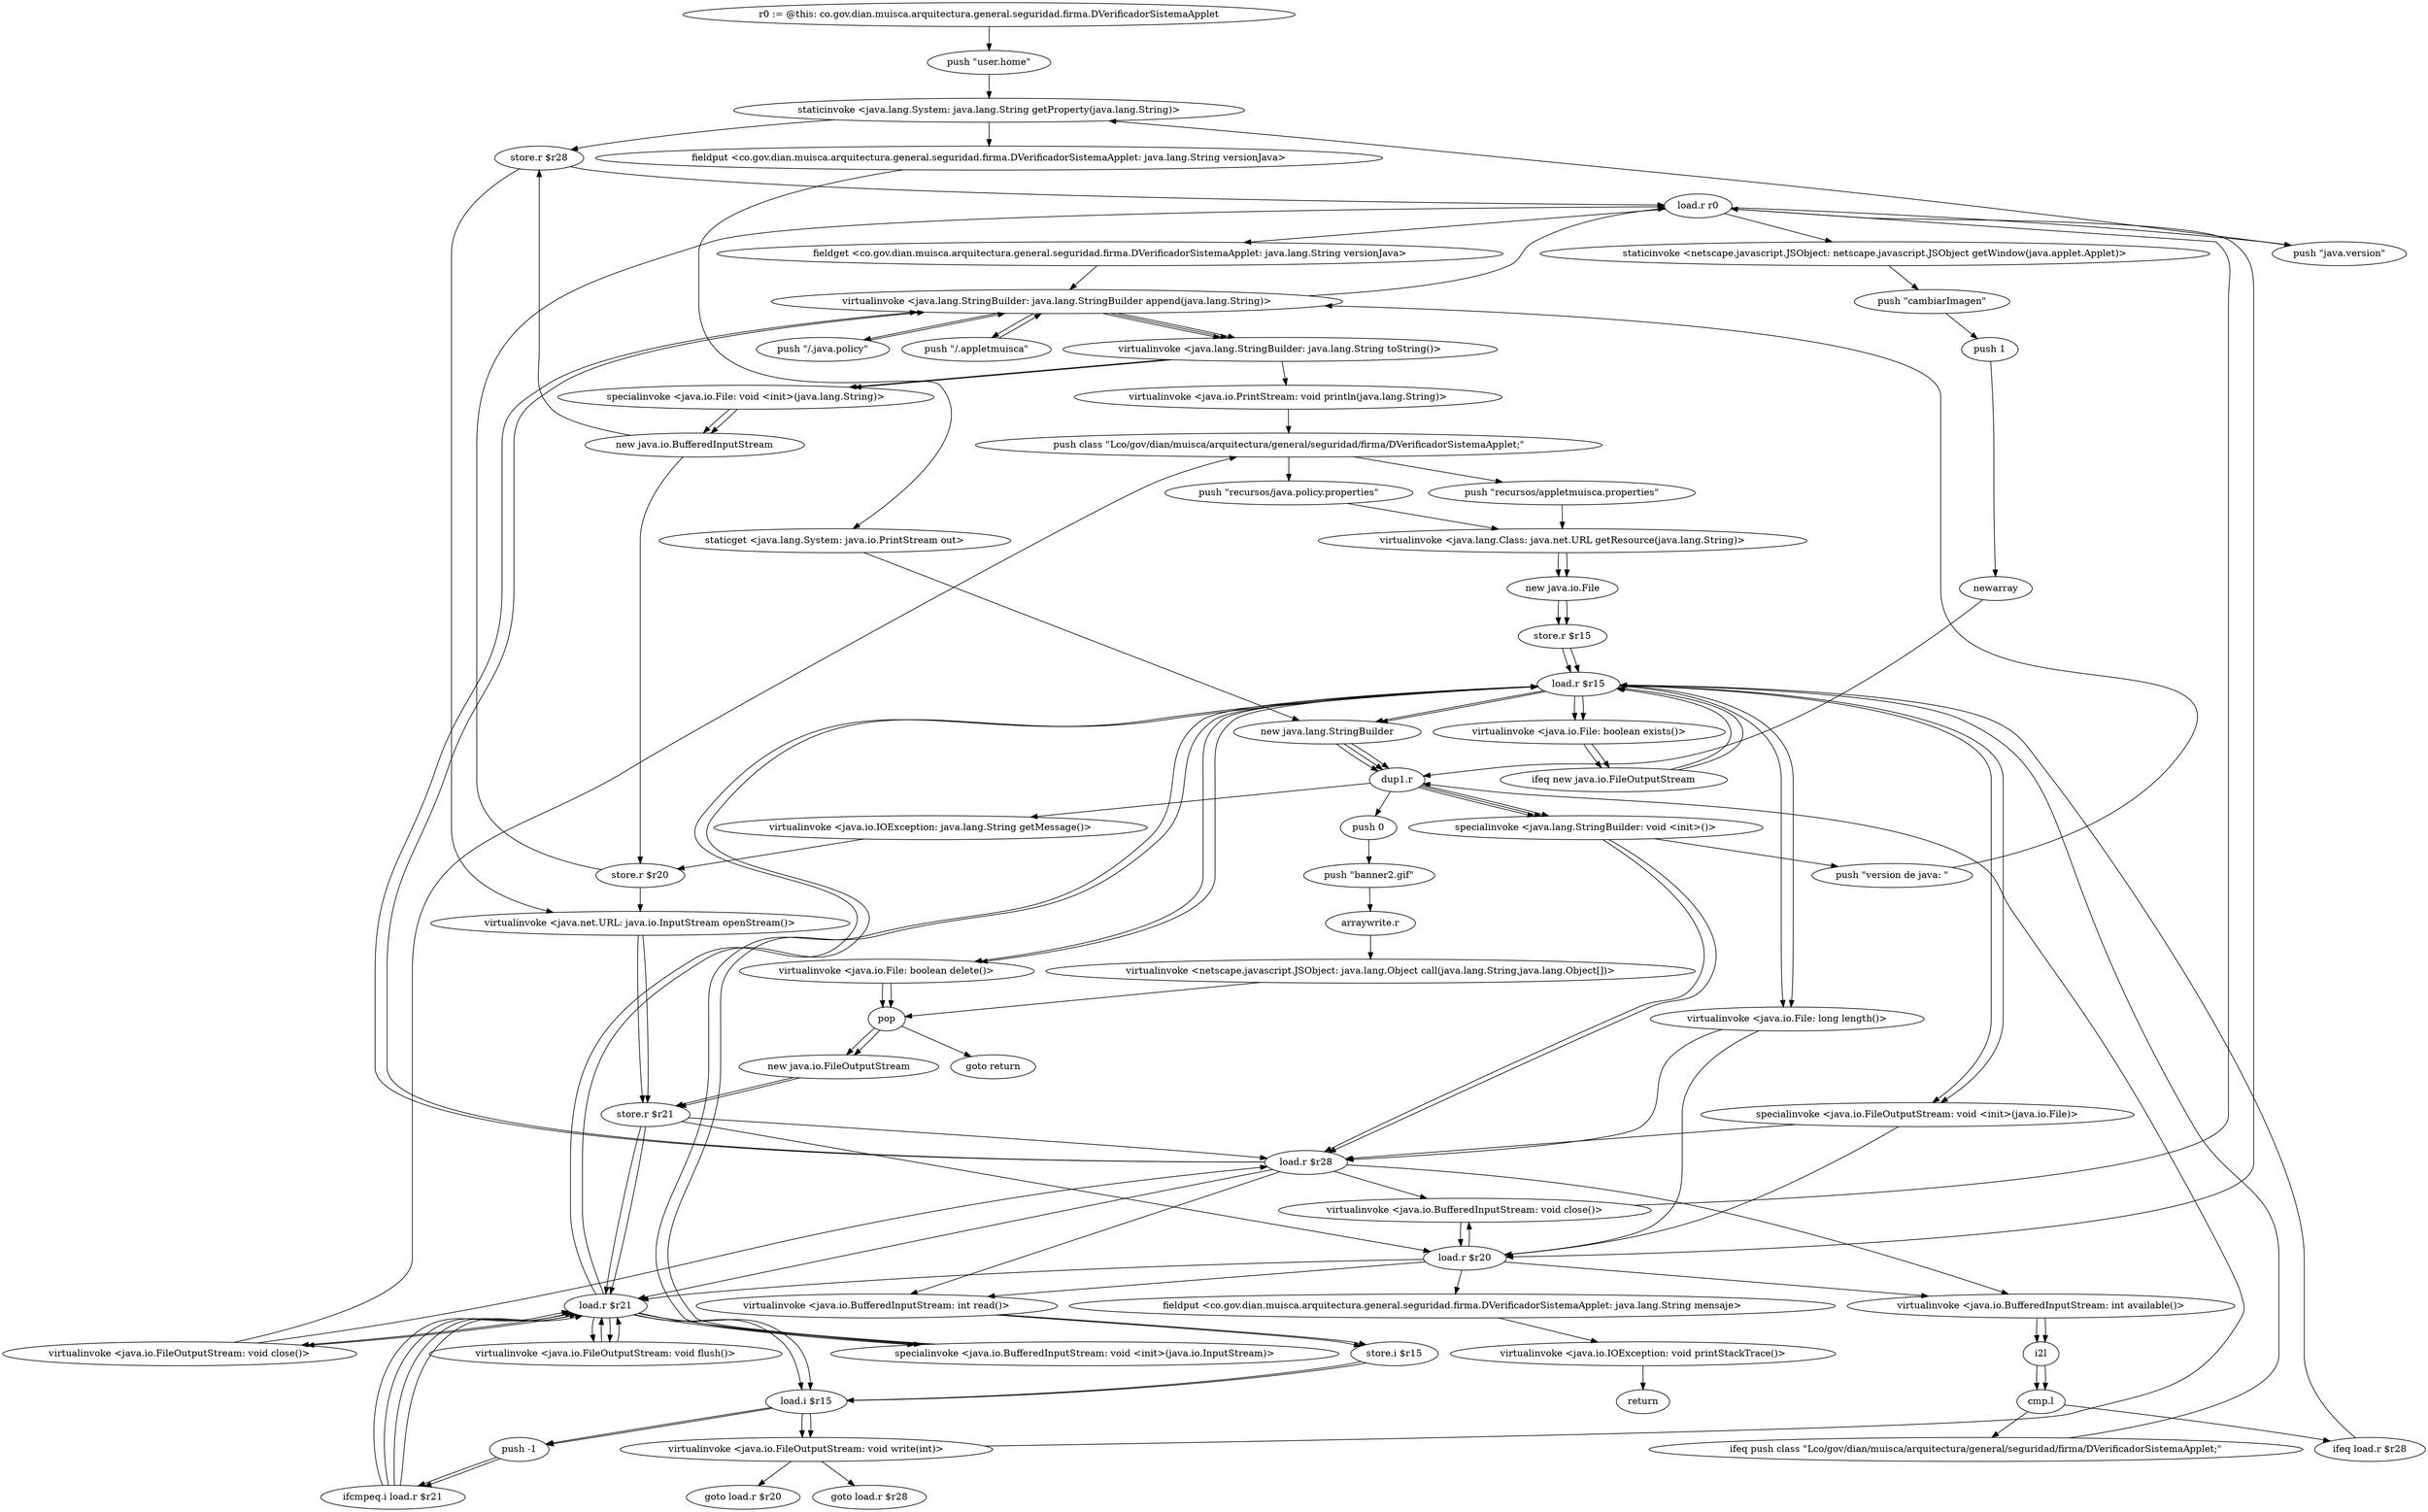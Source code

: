 digraph "" {
    "r0 := @this: co.gov.dian.muisca.arquitectura.general.seguridad.firma.DVerificadorSistemaApplet"
    "push \"user.home\""
    "r0 := @this: co.gov.dian.muisca.arquitectura.general.seguridad.firma.DVerificadorSistemaApplet"->"push \"user.home\"";
    "staticinvoke <java.lang.System: java.lang.String getProperty(java.lang.String)>"
    "push \"user.home\""->"staticinvoke <java.lang.System: java.lang.String getProperty(java.lang.String)>";
    "store.r $r28"
    "staticinvoke <java.lang.System: java.lang.String getProperty(java.lang.String)>"->"store.r $r28";
    "load.r r0"
    "store.r $r28"->"load.r r0";
    "push \"java.version\""
    "load.r r0"->"push \"java.version\"";
    "push \"java.version\""->"staticinvoke <java.lang.System: java.lang.String getProperty(java.lang.String)>";
    "fieldput <co.gov.dian.muisca.arquitectura.general.seguridad.firma.DVerificadorSistemaApplet: java.lang.String versionJava>"
    "staticinvoke <java.lang.System: java.lang.String getProperty(java.lang.String)>"->"fieldput <co.gov.dian.muisca.arquitectura.general.seguridad.firma.DVerificadorSistemaApplet: java.lang.String versionJava>";
    "staticget <java.lang.System: java.io.PrintStream out>"
    "fieldput <co.gov.dian.muisca.arquitectura.general.seguridad.firma.DVerificadorSistemaApplet: java.lang.String versionJava>"->"staticget <java.lang.System: java.io.PrintStream out>";
    "new java.lang.StringBuilder"
    "staticget <java.lang.System: java.io.PrintStream out>"->"new java.lang.StringBuilder";
    "dup1.r"
    "new java.lang.StringBuilder"->"dup1.r";
    "specialinvoke <java.lang.StringBuilder: void <init>()>"
    "dup1.r"->"specialinvoke <java.lang.StringBuilder: void <init>()>";
    "push \"version de java: \""
    "specialinvoke <java.lang.StringBuilder: void <init>()>"->"push \"version de java: \"";
    "virtualinvoke <java.lang.StringBuilder: java.lang.StringBuilder append(java.lang.String)>"
    "push \"version de java: \""->"virtualinvoke <java.lang.StringBuilder: java.lang.StringBuilder append(java.lang.String)>";
    "virtualinvoke <java.lang.StringBuilder: java.lang.StringBuilder append(java.lang.String)>"->"load.r r0";
    "fieldget <co.gov.dian.muisca.arquitectura.general.seguridad.firma.DVerificadorSistemaApplet: java.lang.String versionJava>"
    "load.r r0"->"fieldget <co.gov.dian.muisca.arquitectura.general.seguridad.firma.DVerificadorSistemaApplet: java.lang.String versionJava>";
    "fieldget <co.gov.dian.muisca.arquitectura.general.seguridad.firma.DVerificadorSistemaApplet: java.lang.String versionJava>"->"virtualinvoke <java.lang.StringBuilder: java.lang.StringBuilder append(java.lang.String)>";
    "virtualinvoke <java.lang.StringBuilder: java.lang.String toString()>"
    "virtualinvoke <java.lang.StringBuilder: java.lang.StringBuilder append(java.lang.String)>"->"virtualinvoke <java.lang.StringBuilder: java.lang.String toString()>";
    "virtualinvoke <java.io.PrintStream: void println(java.lang.String)>"
    "virtualinvoke <java.lang.StringBuilder: java.lang.String toString()>"->"virtualinvoke <java.io.PrintStream: void println(java.lang.String)>";
    "push class \"Lco/gov/dian/muisca/arquitectura/general/seguridad/firma/DVerificadorSistemaApplet;\""
    "virtualinvoke <java.io.PrintStream: void println(java.lang.String)>"->"push class \"Lco/gov/dian/muisca/arquitectura/general/seguridad/firma/DVerificadorSistemaApplet;\"";
    "push \"recursos/appletmuisca.properties\""
    "push class \"Lco/gov/dian/muisca/arquitectura/general/seguridad/firma/DVerificadorSistemaApplet;\""->"push \"recursos/appletmuisca.properties\"";
    "virtualinvoke <java.lang.Class: java.net.URL getResource(java.lang.String)>"
    "push \"recursos/appletmuisca.properties\""->"virtualinvoke <java.lang.Class: java.net.URL getResource(java.lang.String)>";
    "new java.io.File"
    "virtualinvoke <java.lang.Class: java.net.URL getResource(java.lang.String)>"->"new java.io.File";
    "store.r $r15"
    "new java.io.File"->"store.r $r15";
    "load.r $r15"
    "store.r $r15"->"load.r $r15";
    "load.r $r15"->"new java.lang.StringBuilder";
    "new java.lang.StringBuilder"->"dup1.r";
    "dup1.r"->"specialinvoke <java.lang.StringBuilder: void <init>()>";
    "load.r $r28"
    "specialinvoke <java.lang.StringBuilder: void <init>()>"->"load.r $r28";
    "load.r $r28"->"virtualinvoke <java.lang.StringBuilder: java.lang.StringBuilder append(java.lang.String)>";
    "push \"/.appletmuisca\""
    "virtualinvoke <java.lang.StringBuilder: java.lang.StringBuilder append(java.lang.String)>"->"push \"/.appletmuisca\"";
    "push \"/.appletmuisca\""->"virtualinvoke <java.lang.StringBuilder: java.lang.StringBuilder append(java.lang.String)>";
    "virtualinvoke <java.lang.StringBuilder: java.lang.StringBuilder append(java.lang.String)>"->"virtualinvoke <java.lang.StringBuilder: java.lang.String toString()>";
    "specialinvoke <java.io.File: void <init>(java.lang.String)>"
    "virtualinvoke <java.lang.StringBuilder: java.lang.String toString()>"->"specialinvoke <java.io.File: void <init>(java.lang.String)>";
    "new java.io.BufferedInputStream"
    "specialinvoke <java.io.File: void <init>(java.lang.String)>"->"new java.io.BufferedInputStream";
    "store.r $r20"
    "new java.io.BufferedInputStream"->"store.r $r20";
    "virtualinvoke <java.net.URL: java.io.InputStream openStream()>"
    "store.r $r20"->"virtualinvoke <java.net.URL: java.io.InputStream openStream()>";
    "store.r $r21"
    "virtualinvoke <java.net.URL: java.io.InputStream openStream()>"->"store.r $r21";
    "load.r $r20"
    "store.r $r21"->"load.r $r20";
    "load.r $r21"
    "load.r $r20"->"load.r $r21";
    "specialinvoke <java.io.BufferedInputStream: void <init>(java.io.InputStream)>"
    "load.r $r21"->"specialinvoke <java.io.BufferedInputStream: void <init>(java.io.InputStream)>";
    "specialinvoke <java.io.BufferedInputStream: void <init>(java.io.InputStream)>"->"load.r $r15";
    "virtualinvoke <java.io.File: long length()>"
    "load.r $r15"->"virtualinvoke <java.io.File: long length()>";
    "virtualinvoke <java.io.File: long length()>"->"load.r $r20";
    "virtualinvoke <java.io.BufferedInputStream: int available()>"
    "load.r $r20"->"virtualinvoke <java.io.BufferedInputStream: int available()>";
    "i2l"
    "virtualinvoke <java.io.BufferedInputStream: int available()>"->"i2l";
    "cmp.l"
    "i2l"->"cmp.l";
    "ifeq push class \"Lco/gov/dian/muisca/arquitectura/general/seguridad/firma/DVerificadorSistemaApplet;\""
    "cmp.l"->"ifeq push class \"Lco/gov/dian/muisca/arquitectura/general/seguridad/firma/DVerificadorSistemaApplet;\"";
    "ifeq push class \"Lco/gov/dian/muisca/arquitectura/general/seguridad/firma/DVerificadorSistemaApplet;\""->"load.r $r15";
    "virtualinvoke <java.io.File: boolean exists()>"
    "load.r $r15"->"virtualinvoke <java.io.File: boolean exists()>";
    "ifeq new java.io.FileOutputStream"
    "virtualinvoke <java.io.File: boolean exists()>"->"ifeq new java.io.FileOutputStream";
    "ifeq new java.io.FileOutputStream"->"load.r $r15";
    "virtualinvoke <java.io.File: boolean delete()>"
    "load.r $r15"->"virtualinvoke <java.io.File: boolean delete()>";
    "pop"
    "virtualinvoke <java.io.File: boolean delete()>"->"pop";
    "new java.io.FileOutputStream"
    "pop"->"new java.io.FileOutputStream";
    "new java.io.FileOutputStream"->"store.r $r21";
    "store.r $r21"->"load.r $r21";
    "load.r $r21"->"load.r $r15";
    "specialinvoke <java.io.FileOutputStream: void <init>(java.io.File)>"
    "load.r $r15"->"specialinvoke <java.io.FileOutputStream: void <init>(java.io.File)>";
    "specialinvoke <java.io.FileOutputStream: void <init>(java.io.File)>"->"load.r $r20";
    "virtualinvoke <java.io.BufferedInputStream: int read()>"
    "load.r $r20"->"virtualinvoke <java.io.BufferedInputStream: int read()>";
    "store.i $r15"
    "virtualinvoke <java.io.BufferedInputStream: int read()>"->"store.i $r15";
    "load.i $r15"
    "store.i $r15"->"load.i $r15";
    "push -1"
    "load.i $r15"->"push -1";
    "ifcmpeq.i load.r $r21"
    "push -1"->"ifcmpeq.i load.r $r21";
    "ifcmpeq.i load.r $r21"->"load.r $r21";
    "load.r $r21"->"load.i $r15";
    "virtualinvoke <java.io.FileOutputStream: void write(int)>"
    "load.i $r15"->"virtualinvoke <java.io.FileOutputStream: void write(int)>";
    "goto load.r $r20"
    "virtualinvoke <java.io.FileOutputStream: void write(int)>"->"goto load.r $r20";
    "virtualinvoke <java.io.FileOutputStream: void write(int)>"->"dup1.r";
    "virtualinvoke <java.io.IOException: java.lang.String getMessage()>"
    "dup1.r"->"virtualinvoke <java.io.IOException: java.lang.String getMessage()>";
    "virtualinvoke <java.io.IOException: java.lang.String getMessage()>"->"store.r $r20";
    "store.r $r20"->"load.r r0";
    "load.r r0"->"load.r $r20";
    "fieldput <co.gov.dian.muisca.arquitectura.general.seguridad.firma.DVerificadorSistemaApplet: java.lang.String mensaje>"
    "load.r $r20"->"fieldput <co.gov.dian.muisca.arquitectura.general.seguridad.firma.DVerificadorSistemaApplet: java.lang.String mensaje>";
    "virtualinvoke <java.io.IOException: void printStackTrace()>"
    "fieldput <co.gov.dian.muisca.arquitectura.general.seguridad.firma.DVerificadorSistemaApplet: java.lang.String mensaje>"->"virtualinvoke <java.io.IOException: void printStackTrace()>";
    "return"
    "virtualinvoke <java.io.IOException: void printStackTrace()>"->"return";
    "ifcmpeq.i load.r $r21"->"load.r $r21";
    "virtualinvoke <java.io.FileOutputStream: void flush()>"
    "load.r $r21"->"virtualinvoke <java.io.FileOutputStream: void flush()>";
    "virtualinvoke <java.io.FileOutputStream: void flush()>"->"load.r $r21";
    "virtualinvoke <java.io.FileOutputStream: void close()>"
    "load.r $r21"->"virtualinvoke <java.io.FileOutputStream: void close()>";
    "virtualinvoke <java.io.FileOutputStream: void close()>"->"push class \"Lco/gov/dian/muisca/arquitectura/general/seguridad/firma/DVerificadorSistemaApplet;\"";
    "push \"recursos/java.policy.properties\""
    "push class \"Lco/gov/dian/muisca/arquitectura/general/seguridad/firma/DVerificadorSistemaApplet;\""->"push \"recursos/java.policy.properties\"";
    "push \"recursos/java.policy.properties\""->"virtualinvoke <java.lang.Class: java.net.URL getResource(java.lang.String)>";
    "virtualinvoke <java.lang.Class: java.net.URL getResource(java.lang.String)>"->"new java.io.File";
    "new java.io.File"->"store.r $r15";
    "store.r $r15"->"load.r $r15";
    "load.r $r15"->"new java.lang.StringBuilder";
    "new java.lang.StringBuilder"->"dup1.r";
    "dup1.r"->"specialinvoke <java.lang.StringBuilder: void <init>()>";
    "specialinvoke <java.lang.StringBuilder: void <init>()>"->"load.r $r28";
    "load.r $r28"->"virtualinvoke <java.lang.StringBuilder: java.lang.StringBuilder append(java.lang.String)>";
    "push \"/.java.policy\""
    "virtualinvoke <java.lang.StringBuilder: java.lang.StringBuilder append(java.lang.String)>"->"push \"/.java.policy\"";
    "push \"/.java.policy\""->"virtualinvoke <java.lang.StringBuilder: java.lang.StringBuilder append(java.lang.String)>";
    "virtualinvoke <java.lang.StringBuilder: java.lang.StringBuilder append(java.lang.String)>"->"virtualinvoke <java.lang.StringBuilder: java.lang.String toString()>";
    "virtualinvoke <java.lang.StringBuilder: java.lang.String toString()>"->"specialinvoke <java.io.File: void <init>(java.lang.String)>";
    "specialinvoke <java.io.File: void <init>(java.lang.String)>"->"new java.io.BufferedInputStream";
    "new java.io.BufferedInputStream"->"store.r $r28";
    "store.r $r28"->"virtualinvoke <java.net.URL: java.io.InputStream openStream()>";
    "virtualinvoke <java.net.URL: java.io.InputStream openStream()>"->"store.r $r21";
    "store.r $r21"->"load.r $r28";
    "load.r $r28"->"load.r $r21";
    "load.r $r21"->"specialinvoke <java.io.BufferedInputStream: void <init>(java.io.InputStream)>";
    "specialinvoke <java.io.BufferedInputStream: void <init>(java.io.InputStream)>"->"load.r $r15";
    "load.r $r15"->"virtualinvoke <java.io.File: long length()>";
    "virtualinvoke <java.io.File: long length()>"->"load.r $r28";
    "load.r $r28"->"virtualinvoke <java.io.BufferedInputStream: int available()>";
    "virtualinvoke <java.io.BufferedInputStream: int available()>"->"i2l";
    "i2l"->"cmp.l";
    "ifeq load.r $r28"
    "cmp.l"->"ifeq load.r $r28";
    "ifeq load.r $r28"->"load.r $r15";
    "load.r $r15"->"virtualinvoke <java.io.File: boolean exists()>";
    "virtualinvoke <java.io.File: boolean exists()>"->"ifeq new java.io.FileOutputStream";
    "ifeq new java.io.FileOutputStream"->"load.r $r15";
    "load.r $r15"->"virtualinvoke <java.io.File: boolean delete()>";
    "virtualinvoke <java.io.File: boolean delete()>"->"pop";
    "pop"->"new java.io.FileOutputStream";
    "new java.io.FileOutputStream"->"store.r $r21";
    "store.r $r21"->"load.r $r21";
    "load.r $r21"->"load.r $r15";
    "load.r $r15"->"specialinvoke <java.io.FileOutputStream: void <init>(java.io.File)>";
    "specialinvoke <java.io.FileOutputStream: void <init>(java.io.File)>"->"load.r $r28";
    "load.r $r28"->"virtualinvoke <java.io.BufferedInputStream: int read()>";
    "virtualinvoke <java.io.BufferedInputStream: int read()>"->"store.i $r15";
    "store.i $r15"->"load.i $r15";
    "load.i $r15"->"push -1";
    "push -1"->"ifcmpeq.i load.r $r21";
    "ifcmpeq.i load.r $r21"->"load.r $r21";
    "load.r $r21"->"load.i $r15";
    "load.i $r15"->"virtualinvoke <java.io.FileOutputStream: void write(int)>";
    "goto load.r $r28"
    "virtualinvoke <java.io.FileOutputStream: void write(int)>"->"goto load.r $r28";
    "ifcmpeq.i load.r $r21"->"load.r $r21";
    "load.r $r21"->"virtualinvoke <java.io.FileOutputStream: void flush()>";
    "virtualinvoke <java.io.FileOutputStream: void flush()>"->"load.r $r21";
    "load.r $r21"->"virtualinvoke <java.io.FileOutputStream: void close()>";
    "virtualinvoke <java.io.FileOutputStream: void close()>"->"load.r $r28";
    "virtualinvoke <java.io.BufferedInputStream: void close()>"
    "load.r $r28"->"virtualinvoke <java.io.BufferedInputStream: void close()>";
    "virtualinvoke <java.io.BufferedInputStream: void close()>"->"load.r $r20";
    "load.r $r20"->"virtualinvoke <java.io.BufferedInputStream: void close()>";
    "virtualinvoke <java.io.BufferedInputStream: void close()>"->"load.r r0";
    "staticinvoke <netscape.javascript.JSObject: netscape.javascript.JSObject getWindow(java.applet.Applet)>"
    "load.r r0"->"staticinvoke <netscape.javascript.JSObject: netscape.javascript.JSObject getWindow(java.applet.Applet)>";
    "push \"cambiarImagen\""
    "staticinvoke <netscape.javascript.JSObject: netscape.javascript.JSObject getWindow(java.applet.Applet)>"->"push \"cambiarImagen\"";
    "push 1"
    "push \"cambiarImagen\""->"push 1";
    "newarray"
    "push 1"->"newarray";
    "newarray"->"dup1.r";
    "push 0"
    "dup1.r"->"push 0";
    "push \"banner2.gif\""
    "push 0"->"push \"banner2.gif\"";
    "arraywrite.r"
    "push \"banner2.gif\""->"arraywrite.r";
    "virtualinvoke <netscape.javascript.JSObject: java.lang.Object call(java.lang.String,java.lang.Object[])>"
    "arraywrite.r"->"virtualinvoke <netscape.javascript.JSObject: java.lang.Object call(java.lang.String,java.lang.Object[])>";
    "virtualinvoke <netscape.javascript.JSObject: java.lang.Object call(java.lang.String,java.lang.Object[])>"->"pop";
    "goto return"
    "pop"->"goto return";
}
